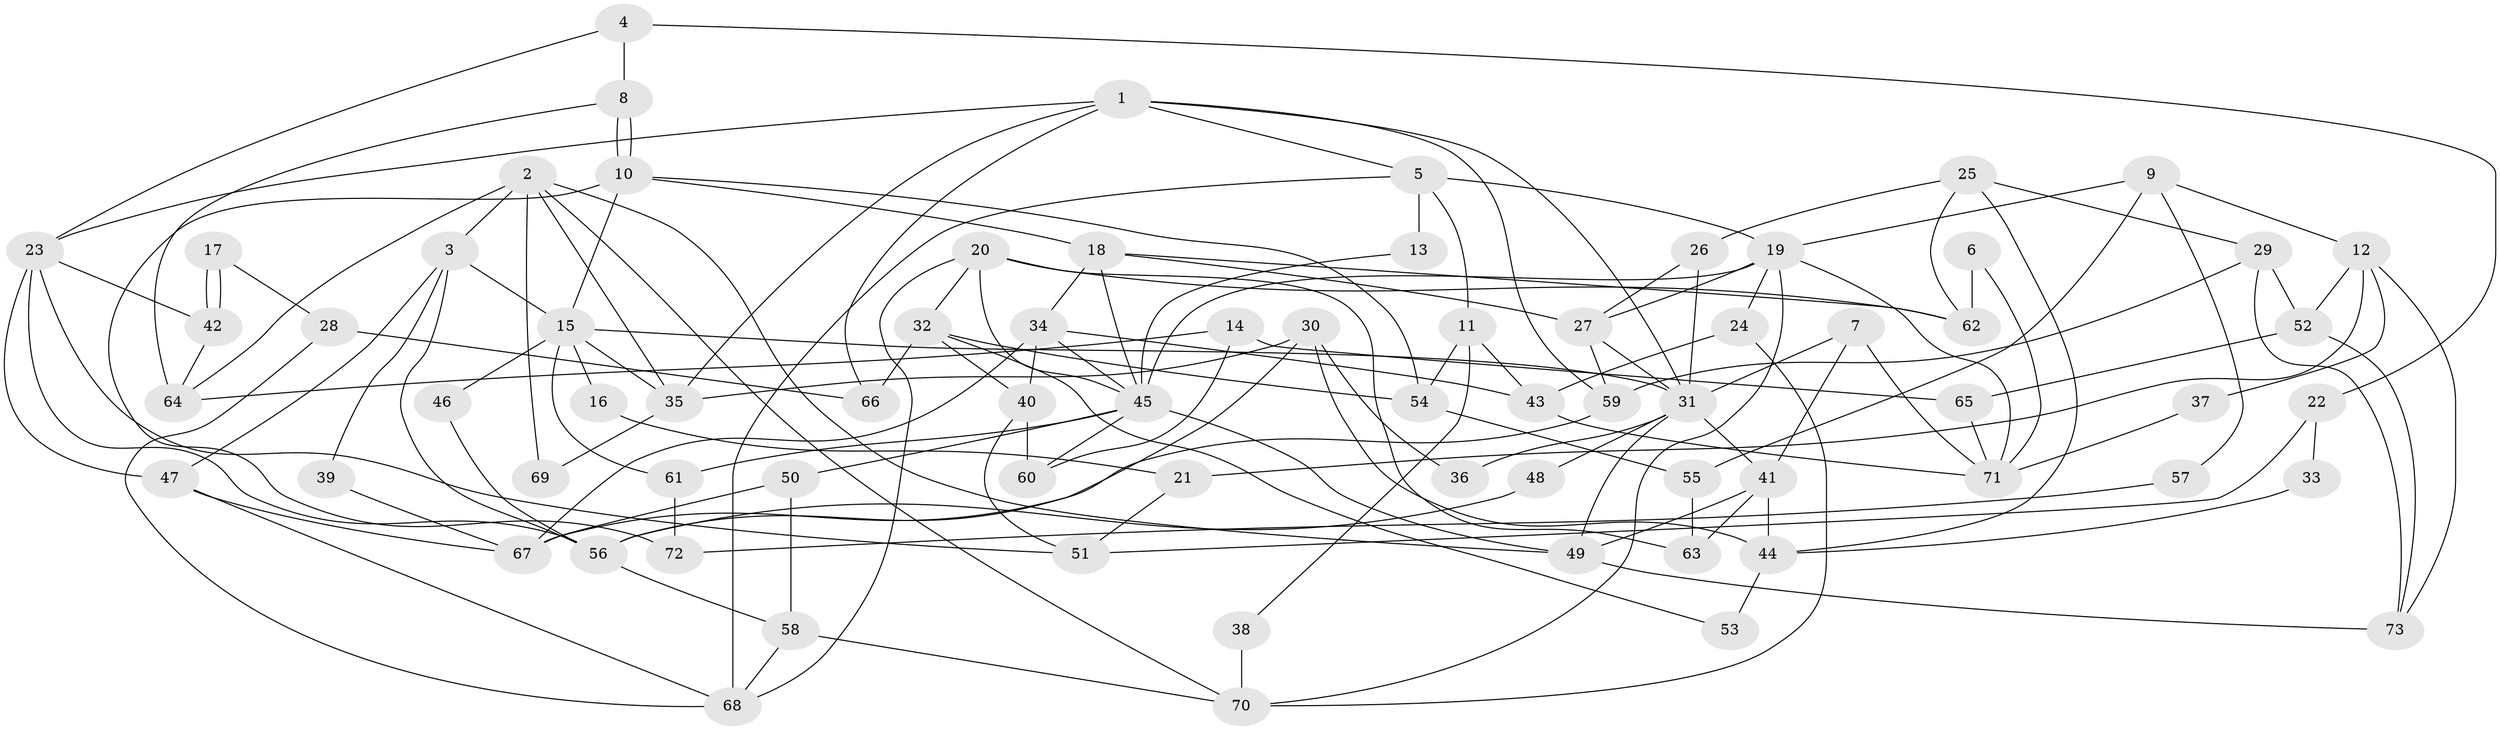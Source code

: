 // coarse degree distribution, {5: 0.14285714285714285, 2: 0.23809523809523808, 4: 0.19047619047619047, 6: 0.047619047619047616, 7: 0.09523809523809523, 3: 0.14285714285714285, 9: 0.09523809523809523, 12: 0.047619047619047616}
// Generated by graph-tools (version 1.1) at 2025/53/03/04/25 21:53:45]
// undirected, 73 vertices, 146 edges
graph export_dot {
graph [start="1"]
  node [color=gray90,style=filled];
  1;
  2;
  3;
  4;
  5;
  6;
  7;
  8;
  9;
  10;
  11;
  12;
  13;
  14;
  15;
  16;
  17;
  18;
  19;
  20;
  21;
  22;
  23;
  24;
  25;
  26;
  27;
  28;
  29;
  30;
  31;
  32;
  33;
  34;
  35;
  36;
  37;
  38;
  39;
  40;
  41;
  42;
  43;
  44;
  45;
  46;
  47;
  48;
  49;
  50;
  51;
  52;
  53;
  54;
  55;
  56;
  57;
  58;
  59;
  60;
  61;
  62;
  63;
  64;
  65;
  66;
  67;
  68;
  69;
  70;
  71;
  72;
  73;
  1 -- 5;
  1 -- 23;
  1 -- 31;
  1 -- 35;
  1 -- 59;
  1 -- 66;
  2 -- 3;
  2 -- 35;
  2 -- 49;
  2 -- 64;
  2 -- 69;
  2 -- 70;
  3 -- 15;
  3 -- 56;
  3 -- 39;
  3 -- 47;
  4 -- 8;
  4 -- 23;
  4 -- 22;
  5 -- 68;
  5 -- 19;
  5 -- 11;
  5 -- 13;
  6 -- 62;
  6 -- 71;
  7 -- 41;
  7 -- 31;
  7 -- 71;
  8 -- 64;
  8 -- 10;
  8 -- 10;
  9 -- 19;
  9 -- 55;
  9 -- 12;
  9 -- 57;
  10 -- 15;
  10 -- 18;
  10 -- 54;
  10 -- 72;
  11 -- 43;
  11 -- 38;
  11 -- 54;
  12 -- 73;
  12 -- 21;
  12 -- 37;
  12 -- 52;
  13 -- 45;
  14 -- 65;
  14 -- 60;
  14 -- 64;
  15 -- 31;
  15 -- 35;
  15 -- 16;
  15 -- 46;
  15 -- 61;
  16 -- 21;
  17 -- 28;
  17 -- 42;
  17 -- 42;
  18 -- 27;
  18 -- 34;
  18 -- 45;
  18 -- 62;
  19 -- 45;
  19 -- 70;
  19 -- 24;
  19 -- 27;
  19 -- 71;
  20 -- 45;
  20 -- 68;
  20 -- 32;
  20 -- 62;
  20 -- 63;
  21 -- 51;
  22 -- 51;
  22 -- 33;
  23 -- 42;
  23 -- 47;
  23 -- 51;
  23 -- 56;
  24 -- 43;
  24 -- 70;
  25 -- 62;
  25 -- 29;
  25 -- 26;
  25 -- 44;
  26 -- 31;
  26 -- 27;
  27 -- 31;
  27 -- 59;
  28 -- 66;
  28 -- 68;
  29 -- 59;
  29 -- 73;
  29 -- 52;
  30 -- 44;
  30 -- 56;
  30 -- 35;
  30 -- 36;
  31 -- 36;
  31 -- 41;
  31 -- 48;
  31 -- 49;
  32 -- 54;
  32 -- 40;
  32 -- 53;
  32 -- 66;
  33 -- 44;
  34 -- 45;
  34 -- 40;
  34 -- 43;
  34 -- 67;
  35 -- 69;
  37 -- 71;
  38 -- 70;
  39 -- 67;
  40 -- 51;
  40 -- 60;
  41 -- 49;
  41 -- 44;
  41 -- 63;
  42 -- 64;
  43 -- 71;
  44 -- 53;
  45 -- 49;
  45 -- 50;
  45 -- 60;
  45 -- 61;
  46 -- 56;
  47 -- 67;
  47 -- 68;
  48 -- 56;
  49 -- 73;
  50 -- 67;
  50 -- 58;
  52 -- 65;
  52 -- 73;
  54 -- 55;
  55 -- 63;
  56 -- 58;
  57 -- 72;
  58 -- 70;
  58 -- 68;
  59 -- 67;
  61 -- 72;
  65 -- 71;
}
